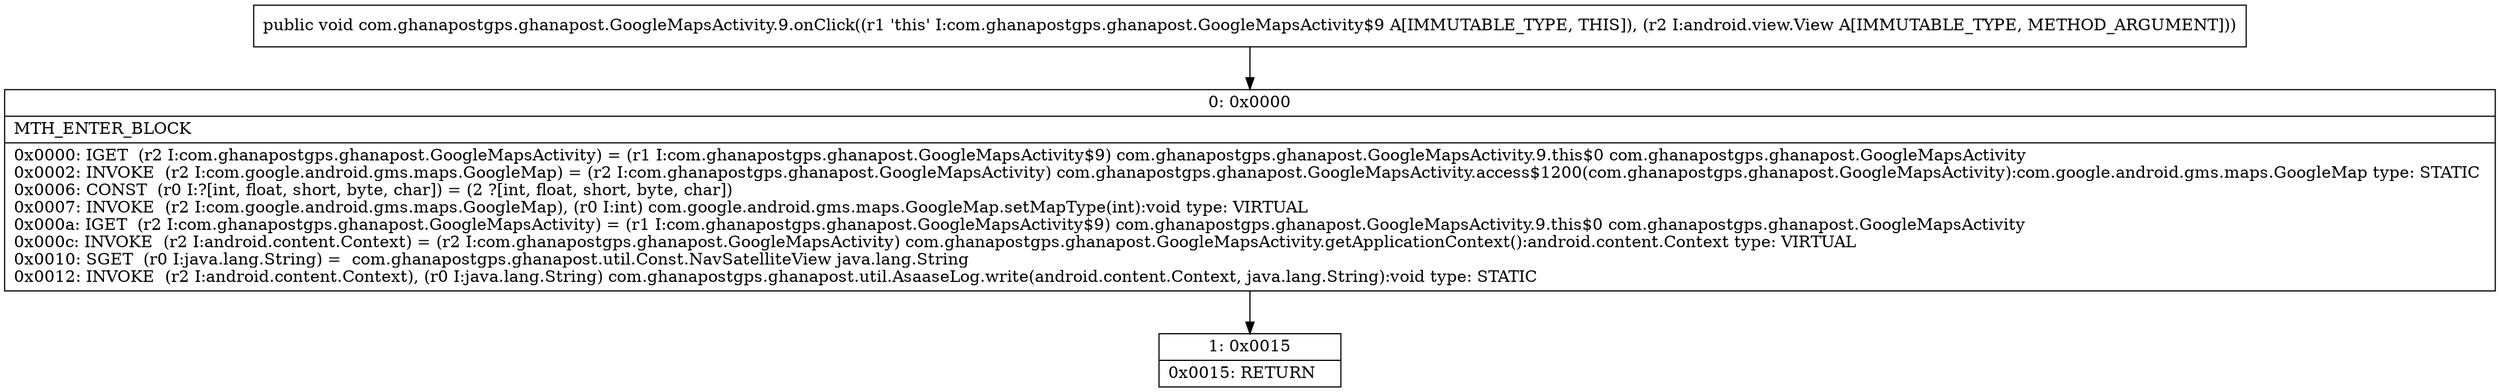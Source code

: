 digraph "CFG forcom.ghanapostgps.ghanapost.GoogleMapsActivity.9.onClick(Landroid\/view\/View;)V" {
Node_0 [shape=record,label="{0\:\ 0x0000|MTH_ENTER_BLOCK\l|0x0000: IGET  (r2 I:com.ghanapostgps.ghanapost.GoogleMapsActivity) = (r1 I:com.ghanapostgps.ghanapost.GoogleMapsActivity$9) com.ghanapostgps.ghanapost.GoogleMapsActivity.9.this$0 com.ghanapostgps.ghanapost.GoogleMapsActivity \l0x0002: INVOKE  (r2 I:com.google.android.gms.maps.GoogleMap) = (r2 I:com.ghanapostgps.ghanapost.GoogleMapsActivity) com.ghanapostgps.ghanapost.GoogleMapsActivity.access$1200(com.ghanapostgps.ghanapost.GoogleMapsActivity):com.google.android.gms.maps.GoogleMap type: STATIC \l0x0006: CONST  (r0 I:?[int, float, short, byte, char]) = (2 ?[int, float, short, byte, char]) \l0x0007: INVOKE  (r2 I:com.google.android.gms.maps.GoogleMap), (r0 I:int) com.google.android.gms.maps.GoogleMap.setMapType(int):void type: VIRTUAL \l0x000a: IGET  (r2 I:com.ghanapostgps.ghanapost.GoogleMapsActivity) = (r1 I:com.ghanapostgps.ghanapost.GoogleMapsActivity$9) com.ghanapostgps.ghanapost.GoogleMapsActivity.9.this$0 com.ghanapostgps.ghanapost.GoogleMapsActivity \l0x000c: INVOKE  (r2 I:android.content.Context) = (r2 I:com.ghanapostgps.ghanapost.GoogleMapsActivity) com.ghanapostgps.ghanapost.GoogleMapsActivity.getApplicationContext():android.content.Context type: VIRTUAL \l0x0010: SGET  (r0 I:java.lang.String) =  com.ghanapostgps.ghanapost.util.Const.NavSatelliteView java.lang.String \l0x0012: INVOKE  (r2 I:android.content.Context), (r0 I:java.lang.String) com.ghanapostgps.ghanapost.util.AsaaseLog.write(android.content.Context, java.lang.String):void type: STATIC \l}"];
Node_1 [shape=record,label="{1\:\ 0x0015|0x0015: RETURN   \l}"];
MethodNode[shape=record,label="{public void com.ghanapostgps.ghanapost.GoogleMapsActivity.9.onClick((r1 'this' I:com.ghanapostgps.ghanapost.GoogleMapsActivity$9 A[IMMUTABLE_TYPE, THIS]), (r2 I:android.view.View A[IMMUTABLE_TYPE, METHOD_ARGUMENT])) }"];
MethodNode -> Node_0;
Node_0 -> Node_1;
}

